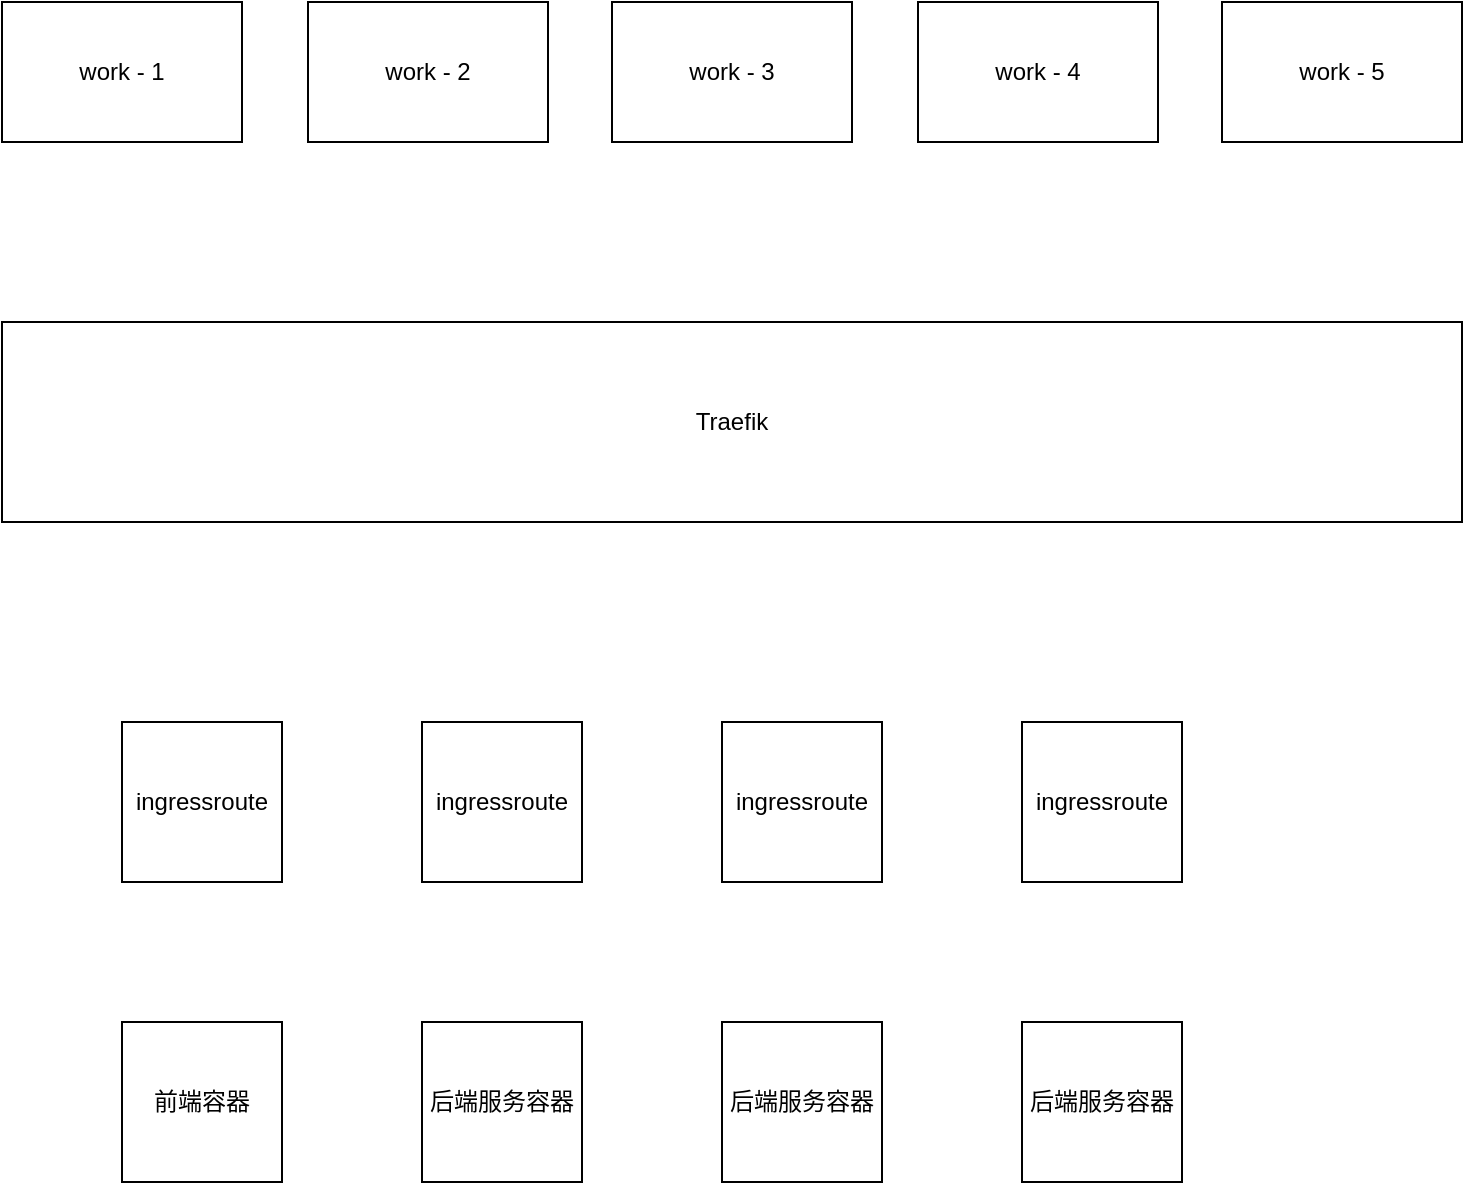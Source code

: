 <mxfile version="20.5.3" type="github"><diagram id="_Gc_5kwe4ddjL8RIBcuZ" name="第 1 页"><mxGraphModel dx="1422" dy="762" grid="1" gridSize="10" guides="1" tooltips="1" connect="1" arrows="1" fold="1" page="1" pageScale="1" pageWidth="827" pageHeight="1169" math="0" shadow="0"><root><mxCell id="0"/><mxCell id="1" parent="0"/><mxCell id="hTt0XQyXAFKvnhE9snwx-1" value="work - 2" style="rounded=0;whiteSpace=wrap;html=1;" vertex="1" parent="1"><mxGeometry x="203" y="70" width="120" height="70" as="geometry"/></mxCell><mxCell id="hTt0XQyXAFKvnhE9snwx-2" value="work - 3" style="rounded=0;whiteSpace=wrap;html=1;" vertex="1" parent="1"><mxGeometry x="355" y="70" width="120" height="70" as="geometry"/></mxCell><mxCell id="hTt0XQyXAFKvnhE9snwx-3" value="work - 4" style="rounded=0;whiteSpace=wrap;html=1;" vertex="1" parent="1"><mxGeometry x="508" y="70" width="120" height="70" as="geometry"/></mxCell><mxCell id="hTt0XQyXAFKvnhE9snwx-4" value="work - 5" style="rounded=0;whiteSpace=wrap;html=1;" vertex="1" parent="1"><mxGeometry x="660" y="70" width="120" height="70" as="geometry"/></mxCell><mxCell id="hTt0XQyXAFKvnhE9snwx-5" value="work - 1" style="rounded=0;whiteSpace=wrap;html=1;" vertex="1" parent="1"><mxGeometry x="50" y="70" width="120" height="70" as="geometry"/></mxCell><UserObject label="Traefik" id="hTt0XQyXAFKvnhE9snwx-6"><mxCell style="rounded=0;whiteSpace=wrap;html=1;" vertex="1" parent="1"><mxGeometry x="50" y="230" width="730" height="100" as="geometry"/></mxCell></UserObject><mxCell id="hTt0XQyXAFKvnhE9snwx-8" value="ingressroute" style="whiteSpace=wrap;html=1;aspect=fixed;" vertex="1" parent="1"><mxGeometry x="110" y="430" width="80" height="80" as="geometry"/></mxCell><mxCell id="hTt0XQyXAFKvnhE9snwx-9" value="前端容器" style="whiteSpace=wrap;html=1;aspect=fixed;" vertex="1" parent="1"><mxGeometry x="110" y="580" width="80" height="80" as="geometry"/></mxCell><mxCell id="hTt0XQyXAFKvnhE9snwx-10" value="ingressroute" style="whiteSpace=wrap;html=1;aspect=fixed;" vertex="1" parent="1"><mxGeometry x="260" y="430" width="80" height="80" as="geometry"/></mxCell><mxCell id="hTt0XQyXAFKvnhE9snwx-11" value="后端服务容器" style="whiteSpace=wrap;html=1;aspect=fixed;" vertex="1" parent="1"><mxGeometry x="260" y="580" width="80" height="80" as="geometry"/></mxCell><mxCell id="hTt0XQyXAFKvnhE9snwx-12" value="ingressroute" style="whiteSpace=wrap;html=1;aspect=fixed;" vertex="1" parent="1"><mxGeometry x="410" y="430" width="80" height="80" as="geometry"/></mxCell><mxCell id="hTt0XQyXAFKvnhE9snwx-13" value="后端服务容器" style="whiteSpace=wrap;html=1;aspect=fixed;" vertex="1" parent="1"><mxGeometry x="410" y="580" width="80" height="80" as="geometry"/></mxCell><mxCell id="hTt0XQyXAFKvnhE9snwx-14" value="ingressroute" style="whiteSpace=wrap;html=1;aspect=fixed;" vertex="1" parent="1"><mxGeometry x="560" y="430" width="80" height="80" as="geometry"/></mxCell><mxCell id="hTt0XQyXAFKvnhE9snwx-15" value="后端服务容器" style="whiteSpace=wrap;html=1;aspect=fixed;" vertex="1" parent="1"><mxGeometry x="560" y="580" width="80" height="80" as="geometry"/></mxCell></root></mxGraphModel></diagram></mxfile>